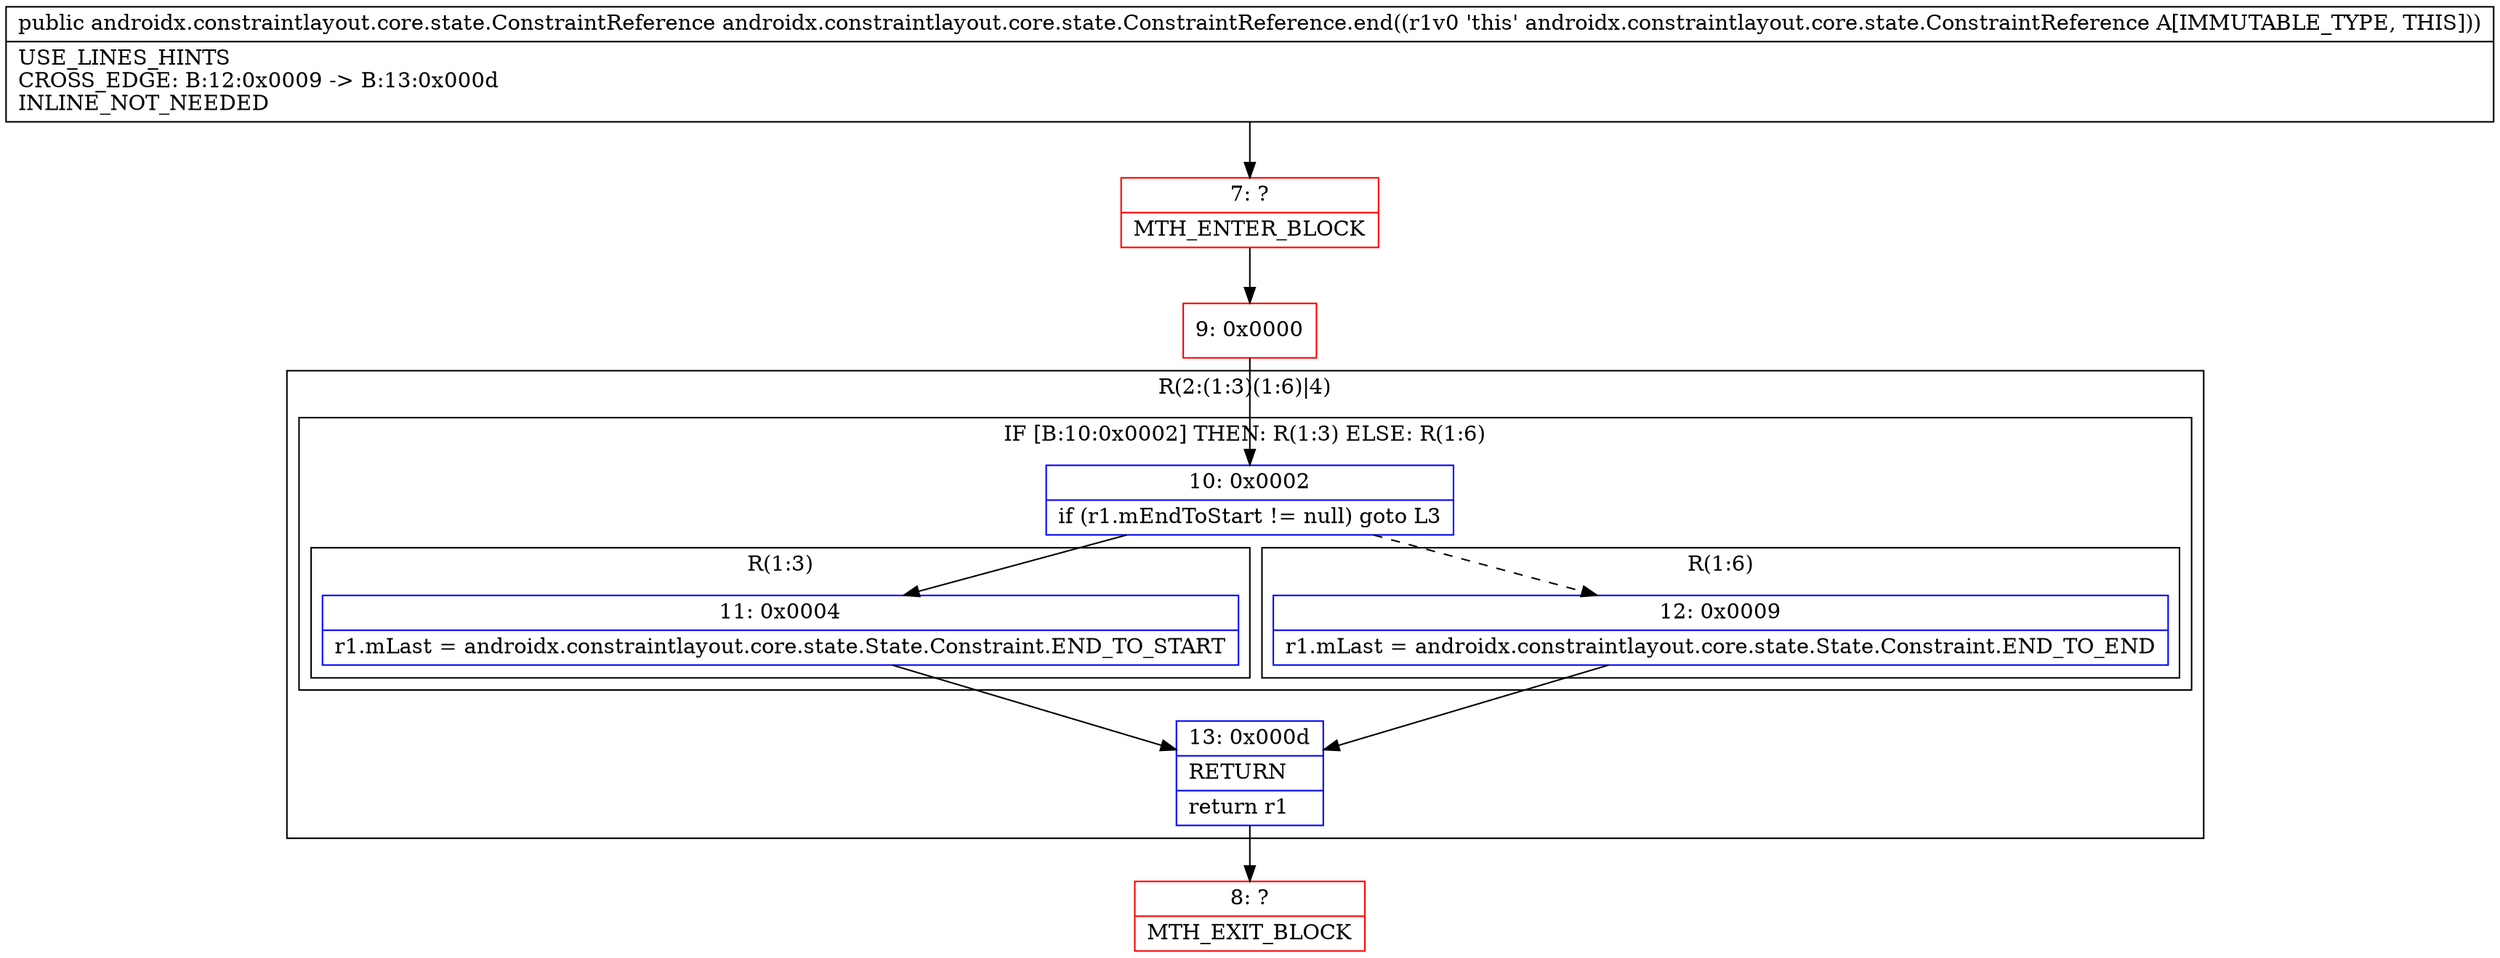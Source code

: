 digraph "CFG forandroidx.constraintlayout.core.state.ConstraintReference.end()Landroidx\/constraintlayout\/core\/state\/ConstraintReference;" {
subgraph cluster_Region_379969012 {
label = "R(2:(1:3)(1:6)|4)";
node [shape=record,color=blue];
subgraph cluster_IfRegion_519330871 {
label = "IF [B:10:0x0002] THEN: R(1:3) ELSE: R(1:6)";
node [shape=record,color=blue];
Node_10 [shape=record,label="{10\:\ 0x0002|if (r1.mEndToStart != null) goto L3\l}"];
subgraph cluster_Region_257516199 {
label = "R(1:3)";
node [shape=record,color=blue];
Node_11 [shape=record,label="{11\:\ 0x0004|r1.mLast = androidx.constraintlayout.core.state.State.Constraint.END_TO_START\l}"];
}
subgraph cluster_Region_743939417 {
label = "R(1:6)";
node [shape=record,color=blue];
Node_12 [shape=record,label="{12\:\ 0x0009|r1.mLast = androidx.constraintlayout.core.state.State.Constraint.END_TO_END\l}"];
}
}
Node_13 [shape=record,label="{13\:\ 0x000d|RETURN\l|return r1\l}"];
}
Node_7 [shape=record,color=red,label="{7\:\ ?|MTH_ENTER_BLOCK\l}"];
Node_9 [shape=record,color=red,label="{9\:\ 0x0000}"];
Node_8 [shape=record,color=red,label="{8\:\ ?|MTH_EXIT_BLOCK\l}"];
MethodNode[shape=record,label="{public androidx.constraintlayout.core.state.ConstraintReference androidx.constraintlayout.core.state.ConstraintReference.end((r1v0 'this' androidx.constraintlayout.core.state.ConstraintReference A[IMMUTABLE_TYPE, THIS]))  | USE_LINES_HINTS\lCROSS_EDGE: B:12:0x0009 \-\> B:13:0x000d\lINLINE_NOT_NEEDED\l}"];
MethodNode -> Node_7;Node_10 -> Node_11;
Node_10 -> Node_12[style=dashed];
Node_11 -> Node_13;
Node_12 -> Node_13;
Node_13 -> Node_8;
Node_7 -> Node_9;
Node_9 -> Node_10;
}

